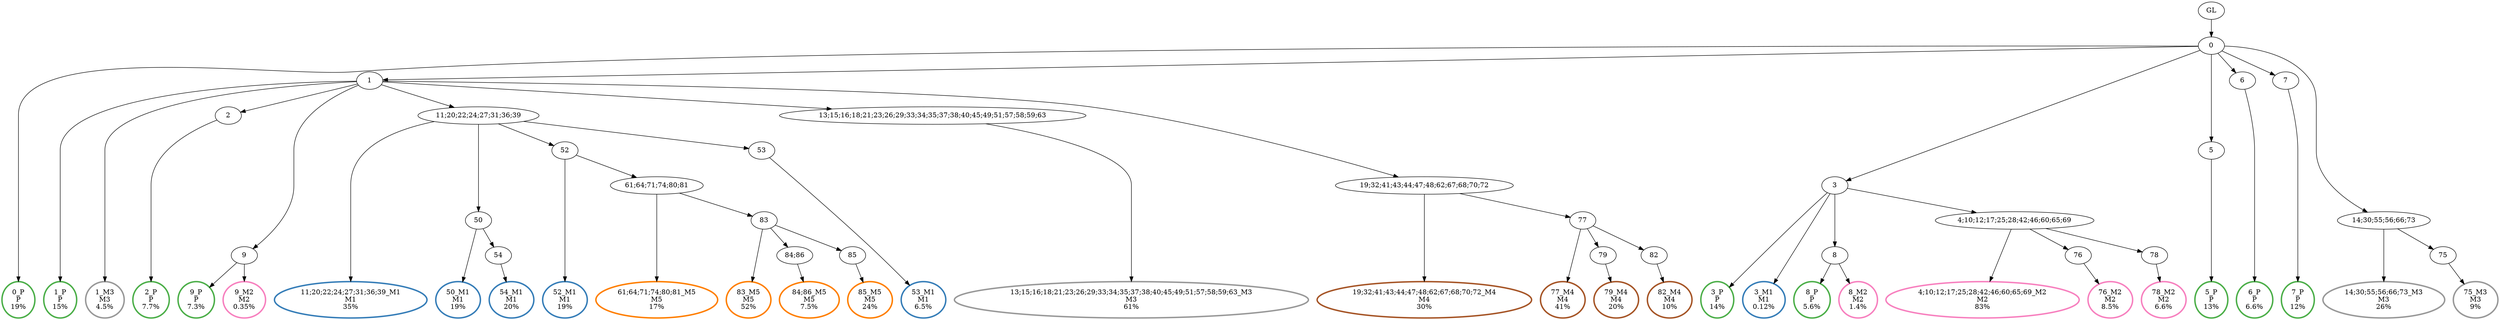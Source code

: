 digraph T {
	{
		rank=same
		58 [penwidth=3,colorscheme=set19,color=3,label="0_P\nP\n19%"]
		56 [penwidth=3,colorscheme=set19,color=3,label="1_P\nP\n15%"]
		54 [penwidth=3,colorscheme=set19,color=3,label="2_P\nP\n7.7%"]
		52 [penwidth=3,colorscheme=set19,color=3,label="9_P\nP\n7.3%"]
		50 [penwidth=3,colorscheme=set19,color=3,label="3_P\nP\n14%"]
		48 [penwidth=3,colorscheme=set19,color=3,label="8_P\nP\n5.6%"]
		46 [penwidth=3,colorscheme=set19,color=3,label="5_P\nP\n13%"]
		44 [penwidth=3,colorscheme=set19,color=3,label="6_P\nP\n6.6%"]
		42 [penwidth=3,colorscheme=set19,color=3,label="7_P\nP\n12%"]
		40 [penwidth=3,colorscheme=set19,color=2,label="11;20;22;24;27;31;36;39_M1\nM1\n35%"]
		38 [penwidth=3,colorscheme=set19,color=2,label="50_M1\nM1\n19%"]
		36 [penwidth=3,colorscheme=set19,color=2,label="54_M1\nM1\n20%"]
		34 [penwidth=3,colorscheme=set19,color=2,label="52_M1\nM1\n19%"]
		32 [penwidth=3,colorscheme=set19,color=2,label="53_M1\nM1\n6.5%"]
		31 [penwidth=3,colorscheme=set19,color=2,label="3_M1\nM1\n0.12%"]
		30 [penwidth=3,colorscheme=set19,color=8,label="9_M2\nM2\n0.35%"]
		28 [penwidth=3,colorscheme=set19,color=8,label="4;10;12;17;25;28;42;46;60;65;69_M2\nM2\n83%"]
		26 [penwidth=3,colorscheme=set19,color=8,label="76_M2\nM2\n8.5%"]
		24 [penwidth=3,colorscheme=set19,color=8,label="78_M2\nM2\n6.6%"]
		23 [penwidth=3,colorscheme=set19,color=8,label="8_M2\nM2\n1.4%"]
		22 [penwidth=3,colorscheme=set19,color=9,label="1_M3\nM3\n4.5%"]
		20 [penwidth=3,colorscheme=set19,color=9,label="13;15;16;18;21;23;26;29;33;34;35;37;38;40;45;49;51;57;58;59;63_M3\nM3\n61%"]
		18 [penwidth=3,colorscheme=set19,color=9,label="14;30;55;56;66;73_M3\nM3\n26%"]
		16 [penwidth=3,colorscheme=set19,color=9,label="75_M3\nM3\n9%"]
		14 [penwidth=3,colorscheme=set19,color=7,label="19;32;41;43;44;47;48;62;67;68;70;72_M4\nM4\n30%"]
		12 [penwidth=3,colorscheme=set19,color=7,label="77_M4\nM4\n41%"]
		10 [penwidth=3,colorscheme=set19,color=7,label="79_M4\nM4\n20%"]
		8 [penwidth=3,colorscheme=set19,color=7,label="82_M4\nM4\n10%"]
		6 [penwidth=3,colorscheme=set19,color=5,label="61;64;71;74;80;81_M5\nM5\n17%"]
		4 [penwidth=3,colorscheme=set19,color=5,label="83_M5\nM5\n52%"]
		2 [penwidth=3,colorscheme=set19,color=5,label="84;86_M5\nM5\n7.5%"]
		0 [penwidth=3,colorscheme=set19,color=5,label="85_M5\nM5\n24%"]
	}
	60 [label="GL"]
	59 [label="0"]
	57 [label="1"]
	55 [label="2"]
	53 [label="9"]
	51 [label="3"]
	49 [label="8"]
	47 [label="5"]
	45 [label="6"]
	43 [label="7"]
	41 [label="11;20;22;24;27;31;36;39"]
	39 [label="50"]
	37 [label="54"]
	35 [label="52"]
	33 [label="53"]
	29 [label="4;10;12;17;25;28;42;46;60;65;69"]
	27 [label="76"]
	25 [label="78"]
	21 [label="13;15;16;18;21;23;26;29;33;34;35;37;38;40;45;49;51;57;58;59;63"]
	19 [label="14;30;55;56;66;73"]
	17 [label="75"]
	15 [label="19;32;41;43;44;47;48;62;67;68;70;72"]
	13 [label="77"]
	11 [label="79"]
	9 [label="82"]
	7 [label="61;64;71;74;80;81"]
	5 [label="83"]
	3 [label="84;86"]
	1 [label="85"]
	60 -> 59
	59 -> 58
	59 -> 57
	59 -> 51
	59 -> 47
	59 -> 45
	59 -> 43
	59 -> 19
	57 -> 56
	57 -> 55
	57 -> 53
	57 -> 41
	57 -> 22
	57 -> 21
	57 -> 15
	55 -> 54
	53 -> 52
	53 -> 30
	51 -> 50
	51 -> 49
	51 -> 31
	51 -> 29
	49 -> 48
	49 -> 23
	47 -> 46
	45 -> 44
	43 -> 42
	41 -> 40
	41 -> 39
	41 -> 35
	41 -> 33
	39 -> 38
	39 -> 37
	37 -> 36
	35 -> 34
	35 -> 7
	33 -> 32
	29 -> 28
	29 -> 27
	29 -> 25
	27 -> 26
	25 -> 24
	21 -> 20
	19 -> 18
	19 -> 17
	17 -> 16
	15 -> 14
	15 -> 13
	13 -> 12
	13 -> 11
	13 -> 9
	11 -> 10
	9 -> 8
	7 -> 6
	7 -> 5
	5 -> 4
	5 -> 3
	5 -> 1
	3 -> 2
	1 -> 0
}
